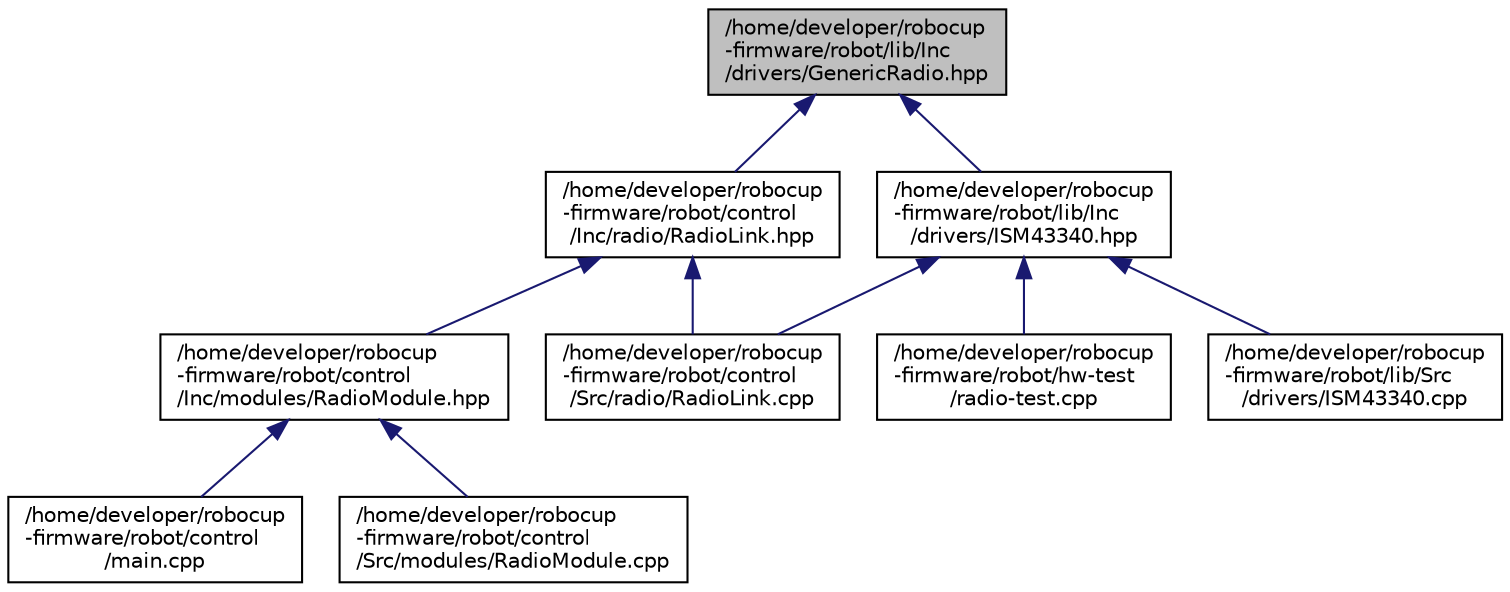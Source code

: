 digraph "/home/developer/robocup-firmware/robot/lib/Inc/drivers/GenericRadio.hpp"
{
  edge [fontname="Helvetica",fontsize="10",labelfontname="Helvetica",labelfontsize="10"];
  node [fontname="Helvetica",fontsize="10",shape=record];
  Node2 [label="/home/developer/robocup\l-firmware/robot/lib/Inc\l/drivers/GenericRadio.hpp",height=0.2,width=0.4,color="black", fillcolor="grey75", style="filled", fontcolor="black"];
  Node2 -> Node3 [dir="back",color="midnightblue",fontsize="10",style="solid",fontname="Helvetica"];
  Node3 [label="/home/developer/robocup\l-firmware/robot/control\l/Inc/radio/RadioLink.hpp",height=0.2,width=0.4,color="black", fillcolor="white", style="filled",URL="$_radio_link_8hpp.html"];
  Node3 -> Node4 [dir="back",color="midnightblue",fontsize="10",style="solid",fontname="Helvetica"];
  Node4 [label="/home/developer/robocup\l-firmware/robot/control\l/Inc/modules/RadioModule.hpp",height=0.2,width=0.4,color="black", fillcolor="white", style="filled",URL="$_radio_module_8hpp.html"];
  Node4 -> Node5 [dir="back",color="midnightblue",fontsize="10",style="solid",fontname="Helvetica"];
  Node5 [label="/home/developer/robocup\l-firmware/robot/control\l/main.cpp",height=0.2,width=0.4,color="black", fillcolor="white", style="filled",URL="$control_2main_8cpp.html"];
  Node4 -> Node6 [dir="back",color="midnightblue",fontsize="10",style="solid",fontname="Helvetica"];
  Node6 [label="/home/developer/robocup\l-firmware/robot/control\l/Src/modules/RadioModule.cpp",height=0.2,width=0.4,color="black", fillcolor="white", style="filled",URL="$_radio_module_8cpp.html"];
  Node3 -> Node7 [dir="back",color="midnightblue",fontsize="10",style="solid",fontname="Helvetica"];
  Node7 [label="/home/developer/robocup\l-firmware/robot/control\l/Src/radio/RadioLink.cpp",height=0.2,width=0.4,color="black", fillcolor="white", style="filled",URL="$_radio_link_8cpp.html"];
  Node2 -> Node8 [dir="back",color="midnightblue",fontsize="10",style="solid",fontname="Helvetica"];
  Node8 [label="/home/developer/robocup\l-firmware/robot/lib/Inc\l/drivers/ISM43340.hpp",height=0.2,width=0.4,color="black", fillcolor="white", style="filled",URL="$_i_s_m43340_8hpp.html"];
  Node8 -> Node7 [dir="back",color="midnightblue",fontsize="10",style="solid",fontname="Helvetica"];
  Node8 -> Node9 [dir="back",color="midnightblue",fontsize="10",style="solid",fontname="Helvetica"];
  Node9 [label="/home/developer/robocup\l-firmware/robot/hw-test\l/radio-test.cpp",height=0.2,width=0.4,color="black", fillcolor="white", style="filled",URL="$radio-test_8cpp.html"];
  Node8 -> Node10 [dir="back",color="midnightblue",fontsize="10",style="solid",fontname="Helvetica"];
  Node10 [label="/home/developer/robocup\l-firmware/robot/lib/Src\l/drivers/ISM43340.cpp",height=0.2,width=0.4,color="black", fillcolor="white", style="filled",URL="$_i_s_m43340_8cpp.html"];
}
